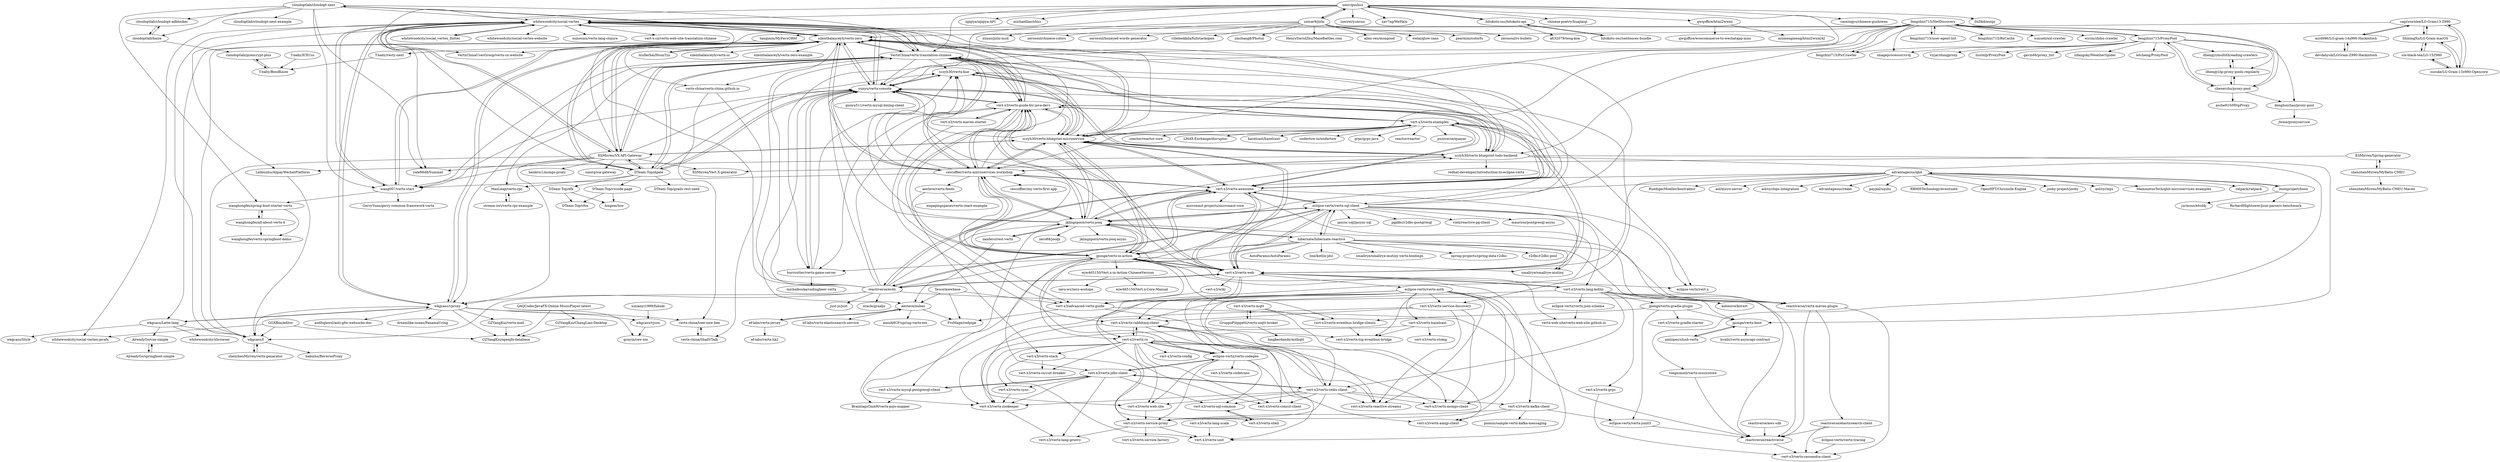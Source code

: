 digraph G {
"cloudoptlab/cloudopt-next" -> "whitewoodcity/social-vertex"
"cloudoptlab/cloudopt-next" -> "silentbalanceyh/vertx-zero"
"cloudoptlab/cloudopt-next" -> "cloudoptlab/cloudopt-next-example"
"cloudoptlab/cloudopt-next" -> "wanghongfei/spring-boot-starter-vertx"
"cloudoptlab/cloudopt-next" -> "cloudoptlab/cloudopt-adblocker"
"cloudoptlab/cloudopt-next" -> "wang007/vertx-start"
"cloudoptlab/cloudopt-next" -> "yale8848/Summer"
"cloudoptlab/cloudopt-next" -> "cloudoptlab/baize"
"cloudoptlab/cloudopt-next" -> "VertxChina/vertx-translation-chinese"
"reactiverse/reactiverse" -> "vert-x3/vertx-cassandra-client"
"reactiverse/aws-sdk" -> "reactiverse/reactiverse"
"fengzhizi715/ProxyPool" -> "fengzhizi715/NetDiscovery"
"fengzhizi715/ProxyPool" -> "chenerzhu/proxy-pool"
"fengzhizi715/ProxyPool" -> "dhengyi/ip-proxy-pools-regularly"
"fengzhizi715/ProxyPool" -> "letcheng/ProxyPool" ["e"=1]
"fengzhizi715/ProxyPool" -> "denghuichao/proxy-pool"
"fengzhizi715/ProxyPool" -> "virjar/dungproxy" ["e"=1]
"fengzhizi715/ProxyPool" -> "liuslnlp/ProxyPool" ["e"=1]
"fengzhizi715/ProxyPool" -> "fengzhizi715/PicCrawler"
"fengzhizi715/ProxyPool" -> "gavin66/proxy_list" ["e"=1]
"fengzhizi715/ProxyPool" -> "imageprocessor/cv4j" ["e"=1]
"fengzhizi715/ProxyPool" -> "zifangsky/WeatherSpider" ["e"=1]
"fengzhizi715/ProxyPool" -> "dhengyi/multithreading-crawlers"
"xenv/gushici" -> "unicar9/jizhi"
"xenv/gushici" -> "hitokoto-osc/hitokoto-api"
"xenv/gushici" -> "isecret/yuncun"
"xenv/gushici" -> "sav7ng/WeHalo" ["e"=1]
"xenv/gushici" -> "chinese-poetry/huajianji" ["e"=1]
"xenv/gushici" -> "qwqoffice/html2wxml"
"xenv/gushici" -> "caoxingyu/chinese-gushiwen" ["e"=1]
"xenv/gushici" -> "0xDkd/auxpi" ["e"=1]
"xenv/gushici" -> "whitewoodcity/social-vertex"
"xenv/gushici" -> "iqiqiya/iqiqiya-API" ["e"=1]
"xenv/gushici" -> "michaelliao/shici" ["e"=1]
"xenv/gushici" -> "VertxChina/vertx-translation-chinese"
"xenv/gushici" -> "yunyu/vertx-console"
"xenv/gushici" -> "sczyh30/vertx-blueprint-microservice"
"xenv/gushici" -> "yale8848/Summer"
"mullerhai/HsunTzu" -> "silentbalanceyh/vertx-zero"
"jponge/vertx-in-action" -> "cescoffier/vertx-microservices-workshop"
"jponge/vertx-in-action" -> "vert-x3/vertx-guide-for-java-devs"
"jponge/vertx-in-action" -> "jklingsporn/vertx-jooq"
"jponge/vertx-in-action" -> "vert-x3/vertx-eventbus-bridge-clients"
"jponge/vertx-in-action" -> "vert-x3/vertx-web"
"jponge/vertx-in-action" -> "burrsutter/vertx-game-server"
"jponge/vertx-in-action" -> "wjw465150/Vert.x-in-Action-ChineseVersion"
"jponge/vertx-in-action" -> "vert-x3/vertx-awesome"
"jponge/vertx-in-action" -> "vert-x3/vertx-kafka-client"
"jponge/vertx-in-action" -> "sczyh30/vertx-blueprint-microservice"
"jponge/vertx-in-action" -> "eclipse-vertx/vertx-codegen"
"jponge/vertx-in-action" -> "vert-x3/vertx-jdbc-client"
"jponge/vertx-in-action" -> "smallrye/smallrye-mutiny" ["e"=1]
"jponge/vertx-in-action" -> "vertx-web-site/vertx-web-site.github.io"
"jponge/vertx-in-action" -> "vert-x3/advanced-vertx-guide"
"boonproject/boon" -> "advantageous/qbit"
"boonproject/boon" -> "RichardHightower/json-parsers-benchmark"
"boonproject/boon" -> "jurmous/etcd4j" ["e"=1]
"reactiverse/es4x" -> "vert-x3/vertx-web"
"reactiverse/es4x" -> "eclipse-vertx/vertx-sql-client"
"reactiverse/es4x" -> "oracle/graaljs" ["e"=1]
"reactiverse/es4x" -> "vert-x3/vertx-awesome"
"reactiverse/es4x" -> "whitewoodcity/social-vertex"
"reactiverse/es4x" -> "wkgcass/vproxy"
"reactiverse/es4x" -> "just-js/just" ["e"=1]
"reactiverse/es4x" -> "jklingsporn/vertx-jooq"
"reactiverse/es4x" -> "silentbalanceyh/vertx-zero"
"reactiverse/es4x" -> "reactiverse/vertx-maven-plugin"
"reactiverse/es4x" -> "jponge/vertx-in-action"
"reactiverse/es4x" -> "vert-x3/vertx-guide-for-java-devs"
"reactiverse/es4x" -> "yunyu/vertx-console"
"reactiverse/es4x" -> "VertxChina/vertx-translation-chinese"
"reactiverse/es4x" -> "wkgcass/f"
"fengzhizi715/user-agent-list" -> "fengzhizi715/NetDiscovery"
"unicar9/jizhi" -> "xenv/gushici"
"unicar9/jizhi" -> "xxnuo/jizhi-mod"
"unicar9/jizhi" -> "zerosoul/chinese-colors" ["e"=1]
"unicar9/jizhi" -> "zerosoul/honeyed-words-generator" ["e"=1]
"unicar9/jizhi" -> "villeheikkila/fullstackopen" ["e"=1]
"unicar9/jizhi" -> "zmzhang8/Photon" ["e"=1]
"unicar9/jizhi" -> "HenryDavidZhu/MazeBattles.com" ["e"=1]
"unicar9/jizhi" -> "aliez-ren/mongood" ["e"=1]
"unicar9/jizhi" -> "welai/glow-sans" ["e"=1]
"unicar9/jizhi" -> "pearmini/colorfu" ["e"=1]
"unicar9/jizhi" -> "zerosoul/rc-bullets" ["e"=1]
"chenerzhu/proxy-pool" -> "fengzhizi715/ProxyPool"
"chenerzhu/proxy-pool" -> "asche910/HttpProxy"
"chenerzhu/proxy-pool" -> "dhengyi/ip-proxy-pools-regularly"
"chenerzhu/proxy-pool" -> "denghuichao/proxy-pool"
"chenerzhu/proxy-pool" -> "fengzhizi715/NetDiscovery"
"wkgcass/vproxy" -> "whitewoodcity/social-vertex"
"wkgcass/vproxy" -> "wkgcass/f"
"wkgcass/vproxy" -> "wkgcass/vjson"
"wkgcass/vproxy" -> "gcnyin/raw-nio"
"wkgcass/vproxy" -> "GZYangKui/openjfx-database"
"wkgcass/vproxy" -> "GZYangKui/vertx-mall"
"wkgcass/vproxy" -> "silentbalanceyh/vertx-zero"
"wkgcass/vproxy" -> "wkgcass/Latte-lang"
"wkgcass/vproxy" -> "asdltqlawsl/anti-gfw-websocks-doc"
"wkgcass/vproxy" -> "vertx-china/tree-new-bee"
"wkgcass/vproxy" -> "dreamlike-ocean/PanamaUring" ["e"=1]
"ice-black-tea/LG-15Z980" -> "ShiningXu/LG-Gram-macOS"
"ice-black-tea/LG-15Z980" -> "suzuke/LG-Gram-13z980-Opencore"
"ShiningXu/LG-Gram-macOS" -> "suzuke/LG-Gram-13z980-Opencore"
"ShiningXu/LG-Gram-macOS" -> "ice-black-tea/LG-15Z980"
"ShiningXu/LG-Gram-macOS" -> "capricornlee/LG-Gram13-Z990"
"dhengyi/multithreading-crawlers" -> "dhengyi/ip-proxy-pools-regularly"
"silentbalanceyh/vertx-zero" -> "whitewoodcity/social-vertex"
"silentbalanceyh/vertx-zero" -> "wkgcass/vproxy"
"silentbalanceyh/vertx-zero" -> "EliMirren/VX-API-Gateway"
"silentbalanceyh/vertx-zero" -> "VertxChina/vertx-translation-chinese"
"silentbalanceyh/vertx-zero" -> "yunyu/vertx-console"
"silentbalanceyh/vertx-zero" -> "sczyh30/vertx-blueprint-microservice"
"silentbalanceyh/vertx-zero" -> "DTeam-Top/dgate"
"silentbalanceyh/vertx-zero" -> "wang007/vertx-start"
"silentbalanceyh/vertx-zero" -> "wkgcass/f"
"silentbalanceyh/vertx-zero" -> "silentbalanceyh/vertx-zero"
"silentbalanceyh/vertx-zero" -> "wkgcass/Latte-lang"
"silentbalanceyh/vertx-zero" -> "vert-x3/vertx-guide-for-java-devs"
"silentbalanceyh/vertx-zero" -> "cescoffier/vertx-microservices-workshop"
"silentbalanceyh/vertx-zero" -> "mullerhai/HsunTzu"
"silentbalanceyh/vertx-zero" -> "VertxChinaUserGroup/vertx-cn-website"
"EliMirren/VX-API-Gateway" -> "silentbalanceyh/vertx-zero"
"EliMirren/VX-API-Gateway" -> "whitewoodcity/social-vertex"
"EliMirren/VX-API-Gateway" -> "DTeam-Top/dgate"
"EliMirren/VX-API-Gateway" -> "VertxChina/vertx-translation-chinese"
"EliMirren/VX-API-Gateway" -> "wang007/vertx-start"
"EliMirren/VX-API-Gateway" -> "yunyu/vertx-console"
"EliMirren/VX-API-Gateway" -> "yale8848/Summer"
"EliMirren/VX-API-Gateway" -> "wkgcass/f"
"EliMirren/VX-API-Gateway" -> "wkgcass/vproxy"
"EliMirren/VX-API-Gateway" -> "sczyh30/vertx-blueprint-microservice"
"EliMirren/VX-API-Gateway" -> "benkris1/mongo-proxy"
"EliMirren/VX-API-Gateway" -> "EliMirren/Vert.X-generator"
"EliMirren/VX-API-Gateway" -> "siaorg/sia-gateway" ["e"=1]
"fengzhizi715/NetDiscovery" -> "fengzhizi715/ProxyPool"
"fengzhizi715/NetDiscovery" -> "fengzhizi715/PicCrawler"
"fengzhizi715/NetDiscovery" -> "yunyu/vertx-console"
"fengzhizi715/NetDiscovery" -> "fengzhizi715/user-agent-list"
"fengzhizi715/NetDiscovery" -> "imageprocessor/cv4j" ["e"=1]
"fengzhizi715/NetDiscovery" -> "chenerzhu/proxy-pool"
"fengzhizi715/NetDiscovery" -> "EliMirren/VX-API-Gateway"
"fengzhizi715/NetDiscovery" -> "burrsutter/vertx-game-server"
"fengzhizi715/NetDiscovery" -> "sczyh30/vertx-blueprint-todo-backend"
"fengzhizi715/NetDiscovery" -> "silentbalanceyh/vertx-zero"
"fengzhizi715/NetDiscovery" -> "fengzhizi715/RxCache" ["e"=1]
"fengzhizi715/NetDiscovery" -> "xuxueli/xxl-crawler" ["e"=1]
"fengzhizi715/NetDiscovery" -> "sczyh30/vertx-blueprint-microservice"
"fengzhizi715/NetDiscovery" -> "wycm/zhihu-crawler" ["e"=1]
"wanghongfei/spring-boot-starter-vertx" -> "wanghongfei/all-about-vertx-4"
"wanghongfei/spring-boot-starter-vertx" -> "wanghongfei/vertx-springboot-demo"
"wanghongfei/all-about-vertx-4" -> "wanghongfei/spring-boot-starter-vertx"
"wanghongfei/all-about-vertx-4" -> "wanghongfei/vertx-springboot-demo"
"GGXBoo/editor" -> "wkgcass/f"
"GGXBoo/editor" -> "whitewoodcity/social-vertex-javafx"
"GGXBoo/editor" -> "GZYangKui/openjfx-database"
"reactiverse/elasticsearch-client" -> "vert-x3/vertx-cassandra-client"
"reactiverse/elasticsearch-client" -> "reactiverse/reactiverse"
"QAQCoder/JavaFX-Online-MusicPlayer-latest" -> "GZYangKui/ChangLiao-Desktop"
"QAQCoder/JavaFX-Online-MusicPlayer-latest" -> "GZYangKui/openjfx-database"
"EliMirren/Spring-generator" -> "shenzhenMirren/MyBatis-CMEU"
"EliMirren/Spring-generator" -> "EliMirren/Vert.X-generator"
"Leibnizhu/AlipayWechatPlatform" -> "wkgcass/f"
"whitewoodcity/social-vertex" -> "whitewoodcity/social_vertex_flutter"
"whitewoodcity/social-vertex" -> "whitewoodcity/social-vertex-website"
"whitewoodcity/social-vertex" -> "wkgcass/vproxy"
"whitewoodcity/social-vertex" -> "silentbalanceyh/vertx-zero"
"whitewoodcity/social-vertex" -> "yunyu/vertx-console"
"whitewoodcity/social-vertex" -> "wang007/vertx-start"
"whitewoodcity/social-vertex" -> "whitewoodcity/social-vertex-javafx"
"whitewoodcity/social-vertex" -> "VertxChina/vertx-translation-chinese"
"whitewoodcity/social-vertex" -> "EliMirren/VX-API-Gateway"
"whitewoodcity/social-vertex" -> "VertxChinaUserGroup/vertx-cn-website"
"whitewoodcity/social-vertex" -> "wkgcass/f"
"whitewoodcity/social-vertex" -> "Leibnizhu/AlipayWechatPlatform"
"whitewoodcity/social-vertex" -> "minosniu/vertx-lang-clojure"
"whitewoodcity/social-vertex" -> "vert-x-cn/vertx-web-site-translation-chinese"
"GZYangKui/vertx-mall" -> "GZYangKui/openjfx-database"
"eclipse-vertx/vertx-tracing" -> "vert-x3/vertx-cassandra-client"
"DTeam-Top/dfx" -> "foxgem/tsw"
"DTeam-Top/dfx" -> "DTeam-Top/cfox"
"eclipse-vertx/vertx-junit5" -> "reactiverse/reactiverse"
"hibernate/hibernate-reactive" -> "eclipse-vertx/vertx-sql-client"
"hibernate/hibernate-reactive" -> "smallrye/smallrye-mutiny" ["e"=1]
"hibernate/hibernate-reactive" -> "line/kotlin-jdsl" ["e"=1]
"hibernate/hibernate-reactive" -> "jklingsporn/vertx-jooq"
"hibernate/hibernate-reactive" -> "smallrye/smallrye-mutiny-vertx-bindings" ["e"=1]
"hibernate/hibernate-reactive" -> "spring-projects/spring-data-r2dbc" ["e"=1]
"hibernate/hibernate-reactive" -> "reactiverse/reactiverse"
"hibernate/hibernate-reactive" -> "r2dbc/r2dbc-pool" ["e"=1]
"hibernate/hibernate-reactive" -> "vert-x3/vertx-web"
"hibernate/hibernate-reactive" -> "vert-x3/vertx-rx"
"hibernate/hibernate-reactive" -> "reactiverse/vertx-maven-plugin"
"hibernate/hibernate-reactive" -> "jponge/vertx-in-action"
"hibernate/hibernate-reactive" -> "AutoParams/AutoParams" ["e"=1]
"whitewoodcity/social_vertex_flutter" -> "whitewoodcity/social-vertex"
"wkgcass/f" -> "shenzhenMirren/vertx-generator"
"wkgcass/f" -> "babizhu/ReverseProxy"
"qwqoffice/html2wxml" -> "mumengmeng/html2wxml4J"
"qwqoffice/html2wxml" -> "qwqoffice/woocommerce-to-wechatapp-mini"
"cloudoptlab/cloudopt-adblocker" -> "cloudoptlab/baize"
"jponge/vertx-gradle-plugin" -> "jponge/vertx-boot"
"jponge/vertx-gradle-plugin" -> "vert-x3/vertx-eventbus-bridge-clients"
"jponge/vertx-gradle-plugin" -> "vert-x3/vertx-gradle-starter"
"jponge/vertx-gradle-plugin" -> "eclipse-vertx/vertx-junit5"
"jponge/vertx-boot" -> "pmlopes/slush-vertx"
"jponge/vertx-boot" -> "hvalls/vertx-asyncapi-contract"
"wang007/vertx-start" -> "whitewoodcity/social-vertex"
"wang007/vertx-start" -> "wanghongfei/spring-boot-starter-vertx"
"wang007/vertx-start" -> "GerryYuan/gerry-common-framework-vertx"
"wang007/vertx-start" -> "silentbalanceyh/vertx-zero"
"shenzhenMirren/vertx-generator" -> "wkgcass/f"
"reactiverse/vertx-maven-plugin" -> "reactiverse/elasticsearch-client"
"reactiverse/vertx-maven-plugin" -> "vert-x3/vertx-cassandra-client"
"reactiverse/vertx-maven-plugin" -> "reactiverse/reactiverse"
"GZYangKui/ChangLiao-Desktop" -> "GZYangKui/openjfx-database"
"tanqimin/MyFavsORM" -> "T-baby/resty-next"
"vert-x3/vertx-lang-scala" -> "vert-x3/vertx-unit"
"advantageous/qbit" -> "MammatusTech/qbit-microservices-examples"
"advantageous/qbit" -> "boonproject/boon"
"advantageous/qbit" -> "ratpack/ratpack" ["e"=1]
"advantageous/qbit" -> "RuedigerMoeller/kontraktor" ["e"=1]
"advantageous/qbit" -> "aol/micro-server" ["e"=1]
"advantageous/qbit" -> "aol/cyclops-integration" ["e"=1]
"advantageous/qbit" -> "advantageous/reakt"
"advantageous/qbit" -> "jklingsporn/vertx-jooq"
"advantageous/qbit" -> "vert-x3/vertx-awesome"
"advantageous/qbit" -> "paypal/squbs" ["e"=1]
"advantageous/qbit" -> "vert-x3/vertx-web"
"advantageous/qbit" -> "RBMHTechnology/eventuate" ["e"=1]
"advantageous/qbit" -> "OpenHFT/Chronicle-Engine" ["e"=1]
"advantageous/qbit" -> "jooby-project/jooby" ["e"=1]
"advantageous/qbit" -> "aol/cyclops" ["e"=1]
"GruppoFilippetti/vertx-mqtt-broker" -> "vert-x3/vertx-mqtt"
"GruppoFilippetti/vertx-mqtt-broker" -> "longkerdandy/mithqtt"
"vert-x3/vertx-web" -> "vert-x3/vertx-awesome"
"vert-x3/vertx-web" -> "vert-x3/vertx-examples"
"vert-x3/vertx-web" -> "eclipse-vertx/vertx-sql-client"
"vert-x3/vertx-web" -> "eclipse-vertx/vert.x" ["e"=1]
"vert-x3/vertx-web" -> "vert-x3/vertx-rx"
"vert-x3/vertx-web" -> "vert-x3/vertx-guide-for-java-devs"
"vert-x3/vertx-web" -> "sczyh30/vertx-blueprint-microservice"
"vert-x3/vertx-web" -> "jponge/vertx-in-action"
"vert-x3/vertx-web" -> "eclipse-vertx/vertx-auth"
"vert-x3/vertx-web" -> "vert-x3/vertx-redis-client"
"vert-x3/vertx-web" -> "vert-x3/vertx-lang-kotlin"
"vert-x3/vertx-web" -> "reactiverse/es4x"
"vert-x3/vertx-web" -> "cescoffier/vertx-microservices-workshop"
"vert-x3/vertx-web" -> "vert-x3/wiki"
"vert-x3/vertx-web" -> "yunyu/vertx-console"
"vert-x3/wiki" -> "vert-x3/advanced-vertx-guide"
"vert-x3/vertx-redis-client" -> "vert-x3/vertx-zookeeper"
"vert-x3/vertx-redis-client" -> "vert-x3/vertx-rabbitmq-client"
"vert-x3/vertx-redis-client" -> "vert-x3/vertx-mongo-client"
"vert-x3/vertx-redis-client" -> "vert-x3/vertx-reactive-streams"
"vert-x3/vertx-redis-client" -> "vert-x3/vertx-service-proxy"
"vert-x3/vertx-redis-client" -> "vert-x3/vertx-consul-client"
"vert-x3/vertx-redis-client" -> "vert-x3/vertx-jdbc-client"
"vert-x3/vertx-redis-client" -> "vert-x3/vertx-web-site"
"vert-x3/vertx-redis-client" -> "vert-x3/vertx-kafka-client"
"vert-x3/vertx-redis-client" -> "vert-x3/vertx-sql-common"
"capricornlee/LG-Gram13-Z990" -> "myd986/LG-gram-14z990-Hackintosh"
"capricornlee/LG-Gram13-Z990" -> "suzuke/LG-Gram-13z980-Opencore"
"capricornlee/LG-Gram13-Z990" -> "ShiningXu/LG-Gram-macOS"
"capricornlee/LG-Gram13-Z990" -> "tanqimin/MyFavsORM"
"suzuke/LG-Gram-13z980-Opencore" -> "ShiningXu/LG-Gram-macOS"
"suzuke/LG-Gram-13z980-Opencore" -> "ice-black-tea/LG-15Z980"
"suzuke/LG-Gram-13z980-Opencore" -> "capricornlee/LG-Gram13-Z990"
"vert-x3/vertx-web-site" -> "vert-x3/vertx-service-proxy"
"vert-x3/vertx-service-proxy" -> "vert-x3/vertx-unit"
"vert-x3/vertx-service-proxy" -> "vert-x3/vertx-lang-groovy"
"vert-x3/vertx-service-proxy" -> "vert-x3/vertx-service-factory"
"hitokoto-osc/sentences-bundle" -> "hitokoto-osc/hitokoto-api"
"vert-x3/vertx-jdbc-client" -> "vert-x3/vertx-sql-common"
"vert-x3/vertx-jdbc-client" -> "eclipse-vertx/vertx-codegen"
"vert-x3/vertx-jdbc-client" -> "vert-x3/vertx-mysql-postgresql-client"
"vert-x3/vertx-jdbc-client" -> "vert-x3/vertx-zookeeper"
"vert-x3/vertx-jdbc-client" -> "vert-x3/vertx-lang-groovy"
"vert-x3/vertx-jdbc-client" -> "vert-x3/vertx-redis-client"
"vert-x3/vertx-jdbc-client" -> "vert-x3/vertx-sync"
"silentbalanceyh/vertx-zero" -> "silentbalanceyh/vertx-ui"
"silentbalanceyh/vertx-zero" -> "silentbalanceyh/vertx-zero-example"
"silentbalanceyh/vertx-zero" -> "vertx-china/vertx-china.github.io"
"silentbalanceyh/vertx-zero" -> "cloudoptlab/cloudopt-next"
"eclipse-vertx/vertx-auth" -> "vert-x3/vertx-mongo-client"
"eclipse-vertx/vertx-auth" -> "vert-x3/vertx-web-site"
"eclipse-vertx/vertx-auth" -> "vert-x3/vertx-unit"
"eclipse-vertx/vertx-auth" -> "vert-x3/vertx-reactive-streams"
"eclipse-vertx/vertx-auth" -> "eclipse-vertx/vertx-codegen"
"eclipse-vertx/vertx-auth" -> "vert-x3/vertx-rabbitmq-client"
"eclipse-vertx/vertx-auth" -> "vert-x3/vertx-service-proxy"
"eclipse-vertx/vertx-auth" -> "vert-x3/vertx-zookeeper"
"eclipse-vertx/vertx-auth" -> "vert-x3/vertx-redis-client"
"eclipse-vertx/vertx-auth" -> "vert-x3/vertx-hazelcast"
"eclipse-vertx/vertx-auth" -> "vert-x3/vertx-service-discovery"
"eclipse-vertx/vertx-auth" -> "vert-x3/vertx-tcp-eventbus-bridge"
"hitokoto-osc/hitokoto-api" -> "hitokoto-osc/sentences-bundle"
"hitokoto-osc/hitokoto-api" -> "a632079/teng-koa" ["e"=1]
"hitokoto-osc/hitokoto-api" -> "xenv/gushici"
"vert-x3/vertx-stack" -> "vert-x3/vertx-unit"
"vert-x3/vertx-stack" -> "vert-x3/vertx-circuit-breaker"
"vert-x3/vertx-stack" -> "vert-x3/vertx-shell"
"vert-x3/vertx-mysql-postgresql-client" -> "vert-x3/vertx-jdbc-client"
"vert-x3/vertx-mysql-postgresql-client" -> "BraintagsGmbH/vertx-pojo-mapper"
"T-baby/ICECss" -> "T-baby/BesdKnow"
"vert-x3/vertx-rx" -> "vert-x3/vertx-rabbitmq-client"
"vert-x3/vertx-rx" -> "vert-x3/vertx-reactive-streams"
"vert-x3/vertx-rx" -> "vert-x3/vertx-mongo-client"
"vert-x3/vertx-rx" -> "vert-x3/vertx-stack"
"vert-x3/vertx-rx" -> "vert-x3/vertx-consul-client"
"vert-x3/vertx-rx" -> "vert-x3/vertx-amqp-client"
"vert-x3/vertx-rx" -> "eclipse-vertx/vertx-codegen"
"vert-x3/vertx-rx" -> "vert-x3/vertx-config"
"vert-x3/vertx-rx" -> "vert-x3/vertx-sync"
"vert-x3/vertx-rx" -> "vert-x3/vertx-circuit-breaker"
"vert-x3/vertx-rx" -> "vert-x3/vertx-web-site"
"vert-x3/vertx-rx" -> "vert-x3/vertx-service-proxy"
"vert-x3/vertx-rx" -> "vert-x3/vertx-zookeeper"
"vert-x3/vertx-hazelcast" -> "vert-x3/vertx-tcp-eventbus-bridge"
"vert-x3/vertx-hazelcast" -> "vert-x3/vertx-zookeeper"
"vert-x3/vertx-hazelcast" -> "vert-x3/vertx-stomp"
"eclipse-vertx/vertx-codegen" -> "vert-x3/vertx-service-proxy"
"eclipse-vertx/vertx-codegen" -> "vert-x3/vertx-codetrans"
"eclipse-vertx/vertx-codegen" -> "vert-x3/vertx-sql-common"
"eclipse-vertx/vertx-codegen" -> "vert-x3/vertx-unit"
"eclipse-vertx/vertx-codegen" -> "vert-x3/vertx-jdbc-client"
"eclipse-vertx/vertx-codegen" -> "vert-x3/vertx-rx"
"eclipse-vertx/vertx-codegen" -> "vert-x3/vertx-web-site"
"vert-x3/vertx-rabbitmq-client" -> "vert-x3/vertx-reactive-streams"
"vert-x3/vertx-rabbitmq-client" -> "vert-x3/vertx-rx"
"vert-x3/vertx-rabbitmq-client" -> "vert-x3/vertx-consul-client"
"vert-x3/vertx-rabbitmq-client" -> "vert-x3/vertx-mongo-client"
"vert-x3/vertx-rabbitmq-client" -> "vert-x3/vertx-zookeeper"
"cloudoptlab/pyencrypt-plus" -> "T-baby/BesdKnow"
"eclipse-vertx/vertx-json-schema" -> "vertx-web-site/vertx-web-site.github.io"
"DTeam-Top/vscode-page" -> "foxgem/tsw"
"DTeam-Top/vscode-page" -> "DTeam-Top/cfox"
"wkgcass/vjson" -> "gcnyin/raw-nio"
"xutianyi1999/fubuki" -> "wkgcass/vjson"
"vert-x3/vertx-examples" -> "vert-x3/vertx-awesome"
"vert-x3/vertx-examples" -> "eclipse-vertx/vert.x" ["e"=1]
"vert-x3/vertx-examples" -> "vert-x3/vertx-web"
"vert-x3/vertx-examples" -> "sczyh30/vertx-blueprint-microservice"
"vert-x3/vertx-examples" -> "vert-x3/vertx-guide-for-java-devs"
"vert-x3/vertx-examples" -> "VertxChina/vertx-translation-chinese"
"vert-x3/vertx-examples" -> "cescoffier/vertx-microservices-workshop"
"vert-x3/vertx-examples" -> "puniverse/quasar" ["e"=1]
"vert-x3/vertx-examples" -> "reactor/reactor-core" ["e"=1]
"vert-x3/vertx-examples" -> "LMAX-Exchange/disruptor" ["e"=1]
"vert-x3/vertx-examples" -> "hazelcast/hazelcast" ["e"=1]
"vert-x3/vertx-examples" -> "undertow-io/undertow" ["e"=1]
"vert-x3/vertx-examples" -> "eclipse-vertx/vertx-sql-client"
"vert-x3/vertx-examples" -> "grpc/grpc-java" ["e"=1]
"vert-x3/vertx-examples" -> "reactor/reactor" ["e"=1]
"cloudoptlab/baize" -> "cloudoptlab/pyencrypt-plus"
"cloudoptlab/baize" -> "cloudoptlab/cloudopt-adblocker"
"vert-x3/vertx-awesome" -> "vert-x3/vertx-examples"
"vert-x3/vertx-awesome" -> "sczyh30/vertx-blueprint-microservice"
"vert-x3/vertx-awesome" -> "vert-x3/vertx-web"
"vert-x3/vertx-awesome" -> "eclipse-vertx/vert.x" ["e"=1]
"vert-x3/vertx-awesome" -> "vert-x3/vertx-guide-for-java-devs"
"vert-x3/vertx-awesome" -> "eclipse-vertx/vertx-sql-client"
"vert-x3/vertx-awesome" -> "cescoffier/vertx-microservices-workshop"
"vert-x3/vertx-awesome" -> "jklingsporn/vertx-jooq"
"vert-x3/vertx-awesome" -> "jponge/vertx-in-action"
"vert-x3/vertx-awesome" -> "silentbalanceyh/vertx-zero"
"vert-x3/vertx-awesome" -> "VertxChina/vertx-translation-chinese"
"vert-x3/vertx-awesome" -> "vert-x3/advanced-vertx-guide"
"vert-x3/vertx-awesome" -> "reactiverse/es4x"
"vert-x3/vertx-awesome" -> "yunyu/vertx-console"
"vert-x3/vertx-awesome" -> "micronaut-projects/micronaut-core" ["e"=1]
"vert-x3/vertx-sql-common" -> "vert-x3/vertx-shell"
"MaxLeap/vertx-rpc" -> "stream-iori/vertx-rpc-example"
"stream-iori/vertx-rpc-example" -> "MaxLeap/vertx-rpc"
"vert-x3/vertx-zookeeper" -> "vert-x3/vertx-lang-groovy"
"vert-x3/advanced-vertx-guide" -> "reactiverse/reactiverse"
"vert-x3/advanced-vertx-guide" -> "FroMage/redpipe"
"vert-x3/advanced-vertx-guide" -> "vert-x3/vertx-tcp-eventbus-bridge"
"aesteve/vertx-feeds" -> "engagingspaces/vertx-react-example"
"aesteve/vertx-feeds" -> "vert-x3/vertx-stack"
"vert-x3/vertx-sync" -> "vert-x3/vertx-zookeeper"
"aesteve/nubes" -> "amoAHCP/spring-vertx-ext"
"aesteve/nubes" -> "FroMage/redpipe"
"aesteve/nubes" -> "ef-labs/vertx-jersey"
"aesteve/nubes" -> "ef-labs/vertx-elasticsearch-service"
"vertx-china/vertx-china.github.io" -> "vertx-china/tree-new-bee"
"vertx-china/vertx-china.github.io" -> "vertx-china/ShallVTalk"
"T-baby/BesdKnow" -> "cloudoptlab/pyencrypt-plus"
"vert-x3/vertx-shell" -> "vert-x3/vertx-sql-common"
"myd986/LG-gram-14z990-Hackintosh" -> "capricornlee/LG-Gram13-Z990"
"myd986/LG-gram-14z990-Hackintosh" -> "devdahyuk/LGGram-Z990-Hackintosh"
"wjw465150/Vert.x-in-Action-ChineseVersion" -> "wjw465150/Vert.x-Core-Manual"
"wjw465150/Vert.x-in-Action-ChineseVersion" -> "zero-ws/zero-ecotope"
"vertx-china/ShallVTalk" -> "vertx-china/tree-new-bee"
"devdahyuk/LGGram-Z990-Hackintosh" -> "myd986/LG-gram-14z990-Hackintosh"
"vertx-china/tree-new-bee" -> "vertx-china/ShallVTalk"
"cescoffier/vertx-microservices-workshop" -> "sczyh30/vertx-blueprint-microservice"
"cescoffier/vertx-microservices-workshop" -> "sczyh30/vertx-kue"
"cescoffier/vertx-microservices-workshop" -> "vert-x3/vertx-guide-for-java-devs"
"cescoffier/vertx-microservices-workshop" -> "jklingsporn/vertx-jooq"
"cescoffier/vertx-microservices-workshop" -> "sczyh30/vertx-blueprint-todo-backend"
"cescoffier/vertx-microservices-workshop" -> "jponge/vertx-in-action"
"cescoffier/vertx-microservices-workshop" -> "vert-x3/advanced-vertx-guide"
"cescoffier/vertx-microservices-workshop" -> "whitewoodcity/social-vertex"
"cescoffier/vertx-microservices-workshop" -> "aesteve/vertx-feeds"
"cescoffier/vertx-microservices-workshop" -> "vert-x3/vertx-awesome"
"cescoffier/vertx-microservices-workshop" -> "wang007/vertx-start"
"cescoffier/vertx-microservices-workshop" -> "silentbalanceyh/vertx-zero"
"cescoffier/vertx-microservices-workshop" -> "cescoffier/my-vertx-first-app"
"cescoffier/vertx-microservices-workshop" -> "VertxChina/vertx-translation-chinese"
"cescoffier/vertx-microservices-workshop" -> "yunyu/vertx-console"
"sczyh30/vertx-blueprint-microservice" -> "sczyh30/vertx-blueprint-todo-backend"
"sczyh30/vertx-blueprint-microservice" -> "vert-x3/vertx-guide-for-java-devs"
"sczyh30/vertx-blueprint-microservice" -> "cescoffier/vertx-microservices-workshop"
"sczyh30/vertx-blueprint-microservice" -> "sczyh30/vertx-kue"
"sczyh30/vertx-blueprint-microservice" -> "vert-x3/vertx-awesome"
"sczyh30/vertx-blueprint-microservice" -> "vert-x3/vertx-examples"
"sczyh30/vertx-blueprint-microservice" -> "silentbalanceyh/vertx-zero"
"sczyh30/vertx-blueprint-microservice" -> "jklingsporn/vertx-jooq"
"sczyh30/vertx-blueprint-microservice" -> "VertxChina/vertx-translation-chinese"
"sczyh30/vertx-blueprint-microservice" -> "whitewoodcity/social-vertex"
"sczyh30/vertx-blueprint-microservice" -> "vert-x3/vertx-web"
"sczyh30/vertx-blueprint-microservice" -> "yunyu/vertx-console"
"sczyh30/vertx-blueprint-microservice" -> "jponge/vertx-in-action"
"sczyh30/vertx-blueprint-microservice" -> "EliMirren/VX-API-Gateway"
"sczyh30/vertx-blueprint-todo-backend" -> "sczyh30/vertx-kue"
"sczyh30/vertx-blueprint-todo-backend" -> "sczyh30/vertx-blueprint-microservice"
"sczyh30/vertx-blueprint-todo-backend" -> "redhat-developer/introduction-to-eclipse-vertx"
"sczyh30/vertx-blueprint-todo-backend" -> "vert-x3/vertx-guide-for-java-devs"
"sczyh30/vertx-blueprint-todo-backend" -> "yunyu/vertx-console"
"sczyh30/vertx-blueprint-todo-backend" -> "Leibnizhu/AlipayWechatPlatform"
"sczyh30/vertx-blueprint-todo-backend" -> "tsegismont/vertx-musicstore"
"sczyh30/vertx-blueprint-todo-backend" -> "whitewoodcity/social-vertex"
"sczyh30/vertx-blueprint-todo-backend" -> "jponge/vertx-boot"
"sczyh30/vertx-blueprint-todo-backend" -> "cescoffier/vertx-microservices-workshop"
"sczyh30/vertx-kue" -> "sczyh30/vertx-blueprint-todo-backend"
"sczyh30/vertx-kue" -> "yunyu/vertx-console"
"sczyh30/vertx-kue" -> "sczyh30/vertx-blueprint-microservice"
"sczyh30/vertx-kue" -> "vert-x3/vertx-service-discovery"
"wkgcass/Latte-lang" -> "wkgcass/f"
"wkgcass/Latte-lang" -> "AlreadyGo/vue-simple"
"wkgcass/Latte-lang" -> "wkgcass/vproxy"
"wkgcass/Latte-lang" -> "whitewoodcity/xbrowser"
"wkgcass/Latte-lang" -> "wkgcass/Style"
"VertxChina/vertx-translation-chinese" -> "silentbalanceyh/vertx-zero"
"VertxChina/vertx-translation-chinese" -> "whitewoodcity/social-vertex"
"VertxChina/vertx-translation-chinese" -> "EliMirren/VX-API-Gateway"
"VertxChina/vertx-translation-chinese" -> "DTeam-Top/dgate"
"VertxChina/vertx-translation-chinese" -> "vertx-china/vertx-china.github.io"
"VertxChina/vertx-translation-chinese" -> "sczyh30/vertx-blueprint-microservice"
"VertxChina/vertx-translation-chinese" -> "wkgcass/vproxy"
"VertxChina/vertx-translation-chinese" -> "sczyh30/vertx-blueprint-todo-backend"
"VertxChina/vertx-translation-chinese" -> "wang007/vertx-start"
"VertxChina/vertx-translation-chinese" -> "vert-x3/vertx-guide-for-java-devs"
"VertxChina/vertx-translation-chinese" -> "yunyu/vertx-console"
"VertxChina/vertx-translation-chinese" -> "vert-x3/vertx-examples"
"VertxChina/vertx-translation-chinese" -> "cescoffier/vertx-microservices-workshop"
"VertxChina/vertx-translation-chinese" -> "sczyh30/vertx-kue"
"VertxChina/vertx-translation-chinese" -> "MaxLeap/vertx-rpc"
"vert-x3/vertx-service-discovery" -> "vert-x3/vertx-reactive-streams"
"vert-x3/vertx-service-discovery" -> "vert-x3/vertx-consul-client"
"vert-x3/vertx-service-discovery" -> "vert-x3/vertx-mongo-client"
"vert-x3/vertx-service-discovery" -> "vert-x3/vertx-rabbitmq-client"
"vert-x3/vertx-mqtt" -> "GruppoFilippetti/vertx-mqtt-broker"
"vert-x3/vertx-mqtt" -> "vert-x3/vertx-eventbus-bridge-clients"
"vert-x3/vertx-mqtt" -> "vert-x3/vertx-amqp-client"
"jklingsporn/vertx-jooq" -> "eclipse-vertx/vertx-sql-client"
"jklingsporn/vertx-jooq" -> "BraintagsGmbH/vertx-pojo-mapper"
"jklingsporn/vertx-jooq" -> "sczyh30/vertx-blueprint-microservice"
"jklingsporn/vertx-jooq" -> "jklingsporn/vertx-jooq-async"
"jklingsporn/vertx-jooq" -> "cescoffier/vertx-microservices-workshop"
"jklingsporn/vertx-jooq" -> "zandero/rest.vertx"
"jklingsporn/vertx-jooq" -> "sczyh30/vertx-kue"
"jklingsporn/vertx-jooq" -> "vert-x3/vertx-guide-for-java-devs"
"jklingsporn/vertx-jooq" -> "reactiverse/vertx-maven-plugin"
"jklingsporn/vertx-jooq" -> "yunyu/vertx-console"
"jklingsporn/vertx-jooq" -> "jponge/vertx-in-action"
"jklingsporn/vertx-jooq" -> "vert-x3/vertx-awesome"
"jklingsporn/vertx-jooq" -> "sczyh30/vertx-blueprint-todo-backend"
"jklingsporn/vertx-jooq" -> "zero88/jooqx"
"jklingsporn/vertx-jooq" -> "hibernate/hibernate-reactive"
"vert-x3/vertx-kafka-client" -> "vert-x3/vertx-service-proxy"
"vert-x3/vertx-kafka-client" -> "vert-x3/vertx-amqp-client"
"vert-x3/vertx-kafka-client" -> "piomin/sample-vertx-kafka-messaging"
"vert-x3/vertx-kafka-client" -> "eclipse-vertx/vertx-junit5"
"DTeam-Top/dgate" -> "yunyu/vertx-console"
"DTeam-Top/dgate" -> "EliMirren/VX-API-Gateway"
"DTeam-Top/dgate" -> "DTeam-Top/dfx"
"DTeam-Top/dgate" -> "silentbalanceyh/vertx-zero"
"DTeam-Top/dgate" -> "whitewoodcity/social-vertex"
"DTeam-Top/dgate" -> "VertxChina/vertx-translation-chinese"
"DTeam-Top/dgate" -> "DTeam-Top/vscode-page"
"DTeam-Top/dgate" -> "MaxLeap/vertx-rpc"
"DTeam-Top/dgate" -> "sczyh30/vertx-kue"
"DTeam-Top/dgate" -> "DTeam-Top/grails-rest-seed"
"Tesco/mewbase" -> "aesteve/nubes"
"Tesco/mewbase" -> "vert-x3/advanced-vertx-guide"
"Tesco/mewbase" -> "FroMage/redpipe"
"burrsutter/vertx-game-server" -> "yunyu/vertx-console"
"burrsutter/vertx-game-server" -> "michalboska/codingbeer-vertx"
"burrsutter/vertx-game-server" -> "sczyh30/vertx-kue"
"AlreadyGo/springboot-simple" -> "AlreadyGo/vue-simple"
"vert-x3/vertx-lang-kotlin" -> "kohesive/kovert" ["e"=1]
"vert-x3/vertx-lang-kotlin" -> "vert-x3/vertx-grpc"
"vert-x3/vertx-lang-kotlin" -> "reactiverse/reactiverse"
"vert-x3/vertx-lang-kotlin" -> "vert-x3/vertx-redis-client"
"vert-x3/vertx-lang-kotlin" -> "jponge/vertx-boot"
"vert-x3/vertx-lang-kotlin" -> "jponge/vertx-gradle-plugin"
"vert-x3/vertx-lang-kotlin" -> "vert-x3/vertx-web"
"vert-x3/vertx-lang-kotlin" -> "eclipse-vertx/vertx-json-schema"
"vert-x3/vertx-lang-kotlin" -> "reactiverse/vertx-maven-plugin"
"vert-x3/vertx-lang-kotlin" -> "vert-x3/vertx-rabbitmq-client"
"vert-x3/vertx-maven-starter" -> "vert-x3/vertx-guide-for-java-devs"
"vert-x3/vertx-maven-starter" -> "vert-x3/vertx-rabbitmq-client"
"AlreadyGo/vue-simple" -> "AlreadyGo/springboot-simple"
"tsegismont/vertx-musicstore" -> "reactiverse/reactiverse"
"vert-x3/vertx-grpc" -> "vert-x3/vertx-cassandra-client"
"eclipse-vertx/vertx-sql-client" -> "jklingsporn/vertx-jooq"
"eclipse-vertx/vertx-sql-client" -> "vert-x3/vertx-web"
"eclipse-vertx/vertx-sql-client" -> "jasync-sql/jasync-sql" ["e"=1]
"eclipse-vertx/vertx-sql-client" -> "hibernate/hibernate-reactive"
"eclipse-vertx/vertx-sql-client" -> "pgjdbc/r2dbc-postgresql" ["e"=1]
"eclipse-vertx/vertx-sql-client" -> "vert-x3/vertx-awesome"
"eclipse-vertx/vertx-sql-client" -> "vert-x3/vertx-mysql-postgresql-client"
"eclipse-vertx/vertx-sql-client" -> "whitewoodcity/social-vertex"
"eclipse-vertx/vertx-sql-client" -> "vietj/reactive-pg-client"
"eclipse-vertx/vertx-sql-client" -> "smallrye/smallrye-mutiny" ["e"=1]
"eclipse-vertx/vertx-sql-client" -> "silentbalanceyh/vertx-zero"
"eclipse-vertx/vertx-sql-client" -> "reactiverse/es4x"
"eclipse-vertx/vertx-sql-client" -> "reactiverse/vertx-maven-plugin"
"eclipse-vertx/vertx-sql-client" -> "vert-x3/vertx-lang-kotlin"
"eclipse-vertx/vertx-sql-client" -> "mauricio/postgresql-async" ["e"=1]
"zandero/rest.vertx" -> "aesteve/nubes"
"zandero/rest.vertx" -> "jklingsporn/vertx-jooq"
"dhengyi/ip-proxy-pools-regularly" -> "dhengyi/multithreading-crawlers"
"dhengyi/ip-proxy-pools-regularly" -> "chenerzhu/proxy-pool"
"vert-x3/vertx-eventbus-bridge-clients" -> "vert-x3/vertx-tcp-eventbus-bridge"
"pmlopes/slush-vertx" -> "jponge/vertx-boot"
"shenzhenMirren/MyBatis-CMEU" -> "EliMirren/Spring-generator"
"shenzhenMirren/MyBatis-CMEU" -> "shenzhenMirren/MyBatis-CMEU-Maven"
"T-baby/resty-next" -> "T-baby/BesdKnow"
"denghuichao/proxy-pool" -> "Jwnie/proxyservice"
"vert-x3/vertx-guide-for-java-devs" -> "sczyh30/vertx-blueprint-microservice"
"vert-x3/vertx-guide-for-java-devs" -> "vert-x3/vertx-awesome"
"vert-x3/vertx-guide-for-java-devs" -> "sczyh30/vertx-blueprint-todo-backend"
"vert-x3/vertx-guide-for-java-devs" -> "vert-x3/vertx-examples"
"vert-x3/vertx-guide-for-java-devs" -> "vert-x3/vertx-maven-starter"
"vert-x3/vertx-guide-for-java-devs" -> "cescoffier/vertx-microservices-workshop"
"vert-x3/vertx-guide-for-java-devs" -> "yunyu/vertx-console"
"vert-x3/vertx-guide-for-java-devs" -> "burrsutter/vertx-game-server"
"vert-x3/vertx-guide-for-java-devs" -> "vert-x3/vertx-web"
"vert-x3/vertx-guide-for-java-devs" -> "whitewoodcity/social-vertex"
"vert-x3/vertx-guide-for-java-devs" -> "jklingsporn/vertx-jooq"
"vert-x3/vertx-guide-for-java-devs" -> "jponge/vertx-in-action"
"vert-x3/vertx-guide-for-java-devs" -> "VertxChina/vertx-translation-chinese"
"vert-x3/vertx-guide-for-java-devs" -> "silentbalanceyh/vertx-zero"
"vert-x3/vertx-guide-for-java-devs" -> "vert-x3/advanced-vertx-guide"
"yunyu/vertx-console" -> "burrsutter/vertx-game-server"
"yunyu/vertx-console" -> "sczyh30/vertx-kue"
"yunyu/vertx-console" -> "whitewoodcity/social-vertex"
"yunyu/vertx-console" -> "DTeam-Top/dgate"
"yunyu/vertx-console" -> "sczyh30/vertx-blueprint-todo-backend"
"yunyu/vertx-console" -> "silentbalanceyh/vertx-zero"
"yunyu/vertx-console" -> "guoyu511/vertx-mysql-binlog-client"
"yunyu/vertx-console" -> "wang007/vertx-start"
"yunyu/vertx-console" -> "vert-x3/vertx-guide-for-java-devs"
"yunyu/vertx-console" -> "aesteve/nubes"
"ef-labs/vertx-jersey" -> "ef-labs/vertx-hk2"
"ef-labs/vertx-jersey" -> "aesteve/nubes"
"cloudoptlab/cloudopt-next" ["l"="-5.374,11.672"]
"whitewoodcity/social-vertex" ["l"="-5.299,11.673"]
"silentbalanceyh/vertx-zero" ["l"="-5.306,11.686"]
"cloudoptlab/cloudopt-next-example" ["l"="-5.411,11.672"]
"wanghongfei/spring-boot-starter-vertx" ["l"="-5.398,11.651"]
"cloudoptlab/cloudopt-adblocker" ["l"="-5.431,11.656"]
"wang007/vertx-start" ["l"="-5.332,11.687"]
"yale8848/Summer" ["l"="-5.386,11.691"]
"cloudoptlab/baize" ["l"="-5.449,11.644"]
"VertxChina/vertx-translation-chinese" ["l"="-5.313,11.704"]
"reactiverse/reactiverse" ["l"="-5.186,11.751"]
"vert-x3/vertx-cassandra-client" ["l"="-5.17,11.76"]
"reactiverse/aws-sdk" ["l"="-5.173,11.777"]
"fengzhizi715/ProxyPool" ["l"="-5.211,11.548"]
"fengzhizi715/NetDiscovery" ["l"="-5.241,11.615"]
"chenerzhu/proxy-pool" ["l"="-5.187,11.554"]
"dhengyi/ip-proxy-pools-regularly" ["l"="-5.191,11.519"]
"letcheng/ProxyPool" ["l"="-3.991,12.257"]
"denghuichao/proxy-pool" ["l"="-5.157,11.531"]
"virjar/dungproxy" ["l"="-3.99,12.308"]
"liuslnlp/ProxyPool" ["l"="48.577,23.17"]
"fengzhizi715/PicCrawler" ["l"="-5.211,11.581"]
"gavin66/proxy_list" ["l"="48.553,23.226"]
"imageprocessor/cv4j" ["l"="62.079,-14.452"]
"zifangsky/WeatherSpider" ["l"="-3.91,12.322"]
"dhengyi/multithreading-crawlers" ["l"="-5.204,11.498"]
"xenv/gushici" ["l"="-5.41,11.726"]
"unicar9/jizhi" ["l"="-5.456,11.779"]
"hitokoto-osc/hitokoto-api" ["l"="-5.478,11.705"]
"isecret/yuncun" ["l"="-5.455,11.735"]
"sav7ng/WeHalo" ["l"="-2.984,-34.995"]
"chinese-poetry/huajianji" ["l"="53.31,28.028"]
"qwqoffice/html2wxml" ["l"="-5.502,11.752"]
"caoxingyu/chinese-gushiwen" ["l"="53.333,28.026"]
"0xDkd/auxpi" ["l"="-45.003,15.129"]
"iqiqiya/iqiqiya-API" ["l"="46.527,-2.187"]
"michaelliao/shici" ["l"="53.282,28.12"]
"yunyu/vertx-console" ["l"="-5.291,11.701"]
"sczyh30/vertx-blueprint-microservice" ["l"="-5.286,11.717"]
"mullerhai/HsunTzu" ["l"="-5.356,11.691"]
"jponge/vertx-in-action" ["l"="-5.218,11.747"]
"cescoffier/vertx-microservices-workshop" ["l"="-5.278,11.734"]
"vert-x3/vertx-guide-for-java-devs" ["l"="-5.262,11.723"]
"jklingsporn/vertx-jooq" ["l"="-5.25,11.748"]
"vert-x3/vertx-eventbus-bridge-clients" ["l"="-5.164,11.797"]
"vert-x3/vertx-web" ["l"="-5.231,11.763"]
"burrsutter/vertx-game-server" ["l"="-5.242,11.676"]
"wjw465150/Vert.x-in-Action-ChineseVersion" ["l"="-5.143,11.684"]
"vert-x3/vertx-awesome" ["l"="-5.271,11.759"]
"vert-x3/vertx-kafka-client" ["l"="-5.159,11.813"]
"eclipse-vertx/vertx-codegen" ["l"="-5.133,11.816"]
"vert-x3/vertx-jdbc-client" ["l"="-5.145,11.801"]
"smallrye/smallrye-mutiny" ["l"="-0.203,9.127"]
"vertx-web-site/vertx-web-site.github.io" ["l"="-5.169,11.709"]
"vert-x3/advanced-vertx-guide" ["l"="-5.244,11.79"]
"boonproject/boon" ["l"="-5.264,11.916"]
"advantageous/qbit" ["l"="-5.259,11.855"]
"RichardHightower/json-parsers-benchmark" ["l"="-5.274,11.953"]
"jurmous/etcd4j" ["l"="-2.925,11.716"]
"reactiverse/es4x" ["l"="-5.25,11.704"]
"eclipse-vertx/vertx-sql-client" ["l"="-5.23,11.727"]
"oracle/graaljs" ["l"="-1.968,10.447"]
"wkgcass/vproxy" ["l"="-5.309,11.631"]
"just-js/just" ["l"="-10.336,-5.942"]
"reactiverse/vertx-maven-plugin" ["l"="-5.198,11.737"]
"wkgcass/f" ["l"="-5.291,11.64"]
"fengzhizi715/user-agent-list" ["l"="-5.241,11.576"]
"xxnuo/jizhi-mod" ["l"="-5.485,11.808"]
"zerosoul/chinese-colors" ["l"="-4.942,17.612"]
"zerosoul/honeyed-words-generator" ["l"="-4.564,-32.888"]
"villeheikkila/fullstackopen" ["l"="1.387,-32.956"]
"zmzhang8/Photon" ["l"="-48.315,13.124"]
"HenryDavidZhu/MazeBattles.com" ["l"="-10.467,2.944"]
"aliez-ren/mongood" ["l"="-13.326,-5.782"]
"welai/glow-sans" ["l"="20.762,1.349"]
"pearmini/colorfu" ["l"="-5.334,17.473"]
"zerosoul/rc-bullets" ["l"="-4.576,-32.91"]
"asche910/HttpProxy" ["l"="-5.164,11.512"]
"wkgcass/vjson" ["l"="-5.347,11.57"]
"gcnyin/raw-nio" ["l"="-5.336,11.59"]
"GZYangKui/openjfx-database" ["l"="-5.308,11.563"]
"GZYangKui/vertx-mall" ["l"="-5.301,11.584"]
"wkgcass/Latte-lang" ["l"="-5.299,11.604"]
"asdltqlawsl/anti-gfw-websocks-doc" ["l"="-5.327,11.604"]
"vertx-china/tree-new-bee" ["l"="-5.346,11.617"]
"dreamlike-ocean/PanamaUring" ["l"="-2.772,-34.472"]
"ice-black-tea/LG-15Z980" ["l"="-5.726,11.552"]
"ShiningXu/LG-Gram-macOS" ["l"="-5.709,11.561"]
"suzuke/LG-Gram-13z980-Opencore" ["l"="-5.71,11.543"]
"capricornlee/LG-Gram13-Z990" ["l"="-5.688,11.551"]
"EliMirren/VX-API-Gateway" ["l"="-5.318,11.661"]
"DTeam-Top/dgate" ["l"="-5.335,11.673"]
"VertxChinaUserGroup/vertx-cn-website" ["l"="-5.286,11.662"]
"benkris1/mongo-proxy" ["l"="-5.34,11.634"]
"EliMirren/Vert.X-generator" ["l"="-5.384,11.583"]
"siaorg/sia-gateway" ["l"="-3.37,11.77"]
"sczyh30/vertx-blueprint-todo-backend" ["l"="-5.261,11.686"]
"fengzhizi715/RxCache" ["l"="58.692,-11.915"]
"xuxueli/xxl-crawler" ["l"="-3.739,12.134"]
"wycm/zhihu-crawler" ["l"="-3.93,12.188"]
"wanghongfei/all-about-vertx-4" ["l"="-5.422,11.637"]
"wanghongfei/vertx-springboot-demo" ["l"="-5.424,11.623"]
"GGXBoo/editor" ["l"="-5.312,11.59"]
"whitewoodcity/social-vertex-javafx" ["l"="-5.298,11.622"]
"reactiverse/elasticsearch-client" ["l"="-5.167,11.747"]
"QAQCoder/JavaFX-Online-MusicPlayer-latest" ["l"="-5.305,11.513"]
"GZYangKui/ChangLiao-Desktop" ["l"="-5.302,11.533"]
"EliMirren/Spring-generator" ["l"="-5.434,11.524"]
"shenzhenMirren/MyBatis-CMEU" ["l"="-5.455,11.498"]
"Leibnizhu/AlipayWechatPlatform" ["l"="-5.267,11.652"]
"whitewoodcity/social_vertex_flutter" ["l"="-5.281,11.647"]
"whitewoodcity/social-vertex-website" ["l"="-5.325,11.642"]
"minosniu/vertx-lang-clojure" ["l"="-5.329,11.623"]
"vert-x-cn/vertx-web-site-translation-chinese" ["l"="-5.299,11.648"]
"eclipse-vertx/vertx-tracing" ["l"="-5.18,11.813"]
"DTeam-Top/dfx" ["l"="-5.381,11.638"]
"foxgem/tsw" ["l"="-5.398,11.622"]
"DTeam-Top/cfox" ["l"="-5.391,11.612"]
"eclipse-vertx/vertx-junit5" ["l"="-5.152,11.763"]
"hibernate/hibernate-reactive" ["l"="-5.2,11.766"]
"line/kotlin-jdsl" ["l"="-3.96,-21.602"]
"smallrye/smallrye-mutiny-vertx-bindings" ["l"="-0.233,9.091"]
"spring-projects/spring-data-r2dbc" ["l"="-2.247,12.046"]
"r2dbc/r2dbc-pool" ["l"="-2.189,12.093"]
"vert-x3/vertx-rx" ["l"="-5.125,11.799"]
"AutoParams/AutoParams" ["l"="-3.878,-21.617"]
"shenzhenMirren/vertx-generator" ["l"="-5.275,11.62"]
"babizhu/ReverseProxy" ["l"="-5.279,11.609"]
"mumengmeng/html2wxml4J" ["l"="-5.522,11.769"]
"qwqoffice/woocommerce-to-wechatapp-mini" ["l"="-5.544,11.762"]
"jponge/vertx-gradle-plugin" ["l"="-5.125,11.729"]
"jponge/vertx-boot" ["l"="-5.167,11.686"]
"vert-x3/vertx-gradle-starter" ["l"="-5.072,11.706"]
"pmlopes/slush-vertx" ["l"="-5.146,11.663"]
"hvalls/vertx-asyncapi-contract" ["l"="-5.157,11.654"]
"GerryYuan/gerry-common-framework-vertx" ["l"="-5.357,11.665"]
"tanqimin/MyFavsORM" ["l"="-5.646,11.566"]
"T-baby/resty-next" ["l"="-5.604,11.581"]
"vert-x3/vertx-lang-scala" ["l"="-5.05,11.866"]
"vert-x3/vertx-unit" ["l"="-5.096,11.834"]
"MammatusTech/qbit-microservices-examples" ["l"="-5.245,11.891"]
"ratpack/ratpack" ["l"="-2.525,12.275"]
"RuedigerMoeller/kontraktor" ["l"="-5.499,10.477"]
"aol/micro-server" ["l"="-5.265,10.65"]
"aol/cyclops-integration" ["l"="-2.33,12.262"]
"advantageous/reakt" ["l"="-5.285,11.891"]
"paypal/squbs" ["l"="-2.517,18.674"]
"RBMHTechnology/eventuate" ["l"="-2.492,18.781"]
"OpenHFT/Chronicle-Engine" ["l"="-5.428,10.575"]
"jooby-project/jooby" ["l"="-2.534,12.232"]
"aol/cyclops" ["l"="-2.395,12.192"]
"GruppoFilippetti/vertx-mqtt-broker" ["l"="-5.122,11.926"]
"vert-x3/vertx-mqtt" ["l"="-5.138,11.887"]
"longkerdandy/mithqtt" ["l"="-5.108,11.956"]
"vert-x3/vertx-examples" ["l"="-5.309,11.759"]
"eclipse-vertx/vert.x" ["l"="-2.678,12.053"]
"eclipse-vertx/vertx-auth" ["l"="-5.121,11.784"]
"vert-x3/vertx-redis-client" ["l"="-5.136,11.783"]
"vert-x3/vertx-lang-kotlin" ["l"="-5.169,11.73"]
"vert-x3/wiki" ["l"="-5.234,11.824"]
"vert-x3/vertx-zookeeper" ["l"="-5.101,11.787"]
"vert-x3/vertx-rabbitmq-client" ["l"="-5.132,11.76"]
"vert-x3/vertx-mongo-client" ["l"="-5.104,11.765"]
"vert-x3/vertx-reactive-streams" ["l"="-5.116,11.767"]
"vert-x3/vertx-service-proxy" ["l"="-5.111,11.819"]
"vert-x3/vertx-consul-client" ["l"="-5.115,11.754"]
"vert-x3/vertx-web-site" ["l"="-5.102,11.803"]
"vert-x3/vertx-sql-common" ["l"="-5.126,11.833"]
"myd986/LG-gram-14z990-Hackintosh" ["l"="-5.689,11.529"]
"vert-x3/vertx-lang-groovy" ["l"="-5.113,11.808"]
"vert-x3/vertx-service-factory" ["l"="-5.072,11.835"]
"hitokoto-osc/sentences-bundle" ["l"="-5.52,11.694"]
"vert-x3/vertx-mysql-postgresql-client" ["l"="-5.187,11.794"]
"vert-x3/vertx-sync" ["l"="-5.086,11.809"]
"silentbalanceyh/vertx-ui" ["l"="-5.344,11.715"]
"silentbalanceyh/vertx-zero-example" ["l"="-5.339,11.702"]
"vertx-china/vertx-china.github.io" ["l"="-5.344,11.648"]
"vert-x3/vertx-hazelcast" ["l"="-5.081,11.774"]
"vert-x3/vertx-service-discovery" ["l"="-5.143,11.744"]
"vert-x3/vertx-tcp-eventbus-bridge" ["l"="-5.155,11.783"]
"a632079/teng-koa" ["l"="-41.655,15.748"]
"vert-x3/vertx-stack" ["l"="-5.132,11.852"]
"vert-x3/vertx-circuit-breaker" ["l"="-5.096,11.853"]
"vert-x3/vertx-shell" ["l"="-5.116,11.863"]
"BraintagsGmbH/vertx-pojo-mapper" ["l"="-5.217,11.799"]
"T-baby/ICECss" ["l"="-5.577,11.583"]
"T-baby/BesdKnow" ["l"="-5.554,11.599"]
"vert-x3/vertx-amqp-client" ["l"="-5.143,11.841"]
"vert-x3/vertx-config" ["l"="-5.064,11.808"]
"vert-x3/vertx-stomp" ["l"="-5.04,11.77"]
"vert-x3/vertx-codetrans" ["l"="-5.112,11.845"]
"cloudoptlab/pyencrypt-plus" ["l"="-5.517,11.615"]
"eclipse-vertx/vertx-json-schema" ["l"="-5.135,11.701"]
"DTeam-Top/vscode-page" ["l"="-5.374,11.627"]
"xutianyi1999/fubuki" ["l"="-5.371,11.527"]
"puniverse/quasar" ["l"="-2.778,12.143"]
"reactor/reactor-core" ["l"="-2.607,12.035"]
"LMAX-Exchange/disruptor" ["l"="-2.918,11.945"]
"hazelcast/hazelcast" ["l"="-2.748,12.269"]
"undertow-io/undertow" ["l"="-2.749,12.153"]
"grpc/grpc-java" ["l"="-2.81,11.914"]
"reactor/reactor" ["l"="-2.619,12.115"]
"micronaut-projects/micronaut-core" ["l"="-2.45,12.156"]
"MaxLeap/vertx-rpc" ["l"="-5.364,11.717"]
"stream-iori/vertx-rpc-example" ["l"="-5.379,11.738"]
"FroMage/redpipe" ["l"="-5.292,11.826"]
"aesteve/vertx-feeds" ["l"="-5.203,11.834"]
"engagingspaces/vertx-react-example" ["l"="-5.198,11.865"]
"aesteve/nubes" ["l"="-5.33,11.824"]
"amoAHCP/spring-vertx-ext" ["l"="-5.342,11.866"]
"ef-labs/vertx-jersey" ["l"="-5.362,11.858"]
"ef-labs/vertx-elasticsearch-service" ["l"="-5.367,11.834"]
"vertx-china/ShallVTalk" ["l"="-5.363,11.611"]
"devdahyuk/LGGram-Z990-Hackintosh" ["l"="-5.693,11.512"]
"wjw465150/Vert.x-Core-Manual" ["l"="-5.113,11.655"]
"zero-ws/zero-ecotope" ["l"="-5.112,11.673"]
"sczyh30/vertx-kue" ["l"="-5.269,11.701"]
"cescoffier/my-vertx-first-app" ["l"="-5.344,11.781"]
"redhat-developer/introduction-to-eclipse-vertx" ["l"="-5.23,11.648"]
"tsegismont/vertx-musicstore" ["l"="-5.204,11.692"]
"AlreadyGo/vue-simple" ["l"="-5.322,11.549"]
"whitewoodcity/xbrowser" ["l"="-5.282,11.579"]
"wkgcass/Style" ["l"="-5.291,11.568"]
"jklingsporn/vertx-jooq-async" ["l"="-5.217,11.708"]
"zandero/rest.vertx" ["l"="-5.288,11.799"]
"zero88/jooqx" ["l"="-5.261,11.799"]
"piomin/sample-vertx-kafka-messaging" ["l"="-5.163,11.844"]
"DTeam-Top/grails-rest-seed" ["l"="-5.363,11.649"]
"Tesco/mewbase" ["l"="-5.302,11.845"]
"michalboska/codingbeer-vertx" ["l"="-5.208,11.648"]
"AlreadyGo/springboot-simple" ["l"="-5.332,11.526"]
"kohesive/kovert" ["l"="55.096,-13.83"]
"vert-x3/vertx-grpc" ["l"="-5.143,11.72"]
"vert-x3/vertx-maven-starter" ["l"="-5.196,11.715"]
"jasync-sql/jasync-sql" ["l"="-2.186,12.048"]
"pgjdbc/r2dbc-postgresql" ["l"="-2.267,12.068"]
"vietj/reactive-pg-client" ["l"="-5.19,11.674"]
"mauricio/postgresql-async" ["l"="-2.554,18.721"]
"shenzhenMirren/MyBatis-CMEU-Maven" ["l"="-5.471,11.477"]
"Jwnie/proxyservice" ["l"="-5.128,11.505"]
"guoyu511/vertx-mysql-binlog-client" ["l"="-5.327,11.723"]
"ef-labs/vertx-hk2" ["l"="-5.383,11.883"]
}